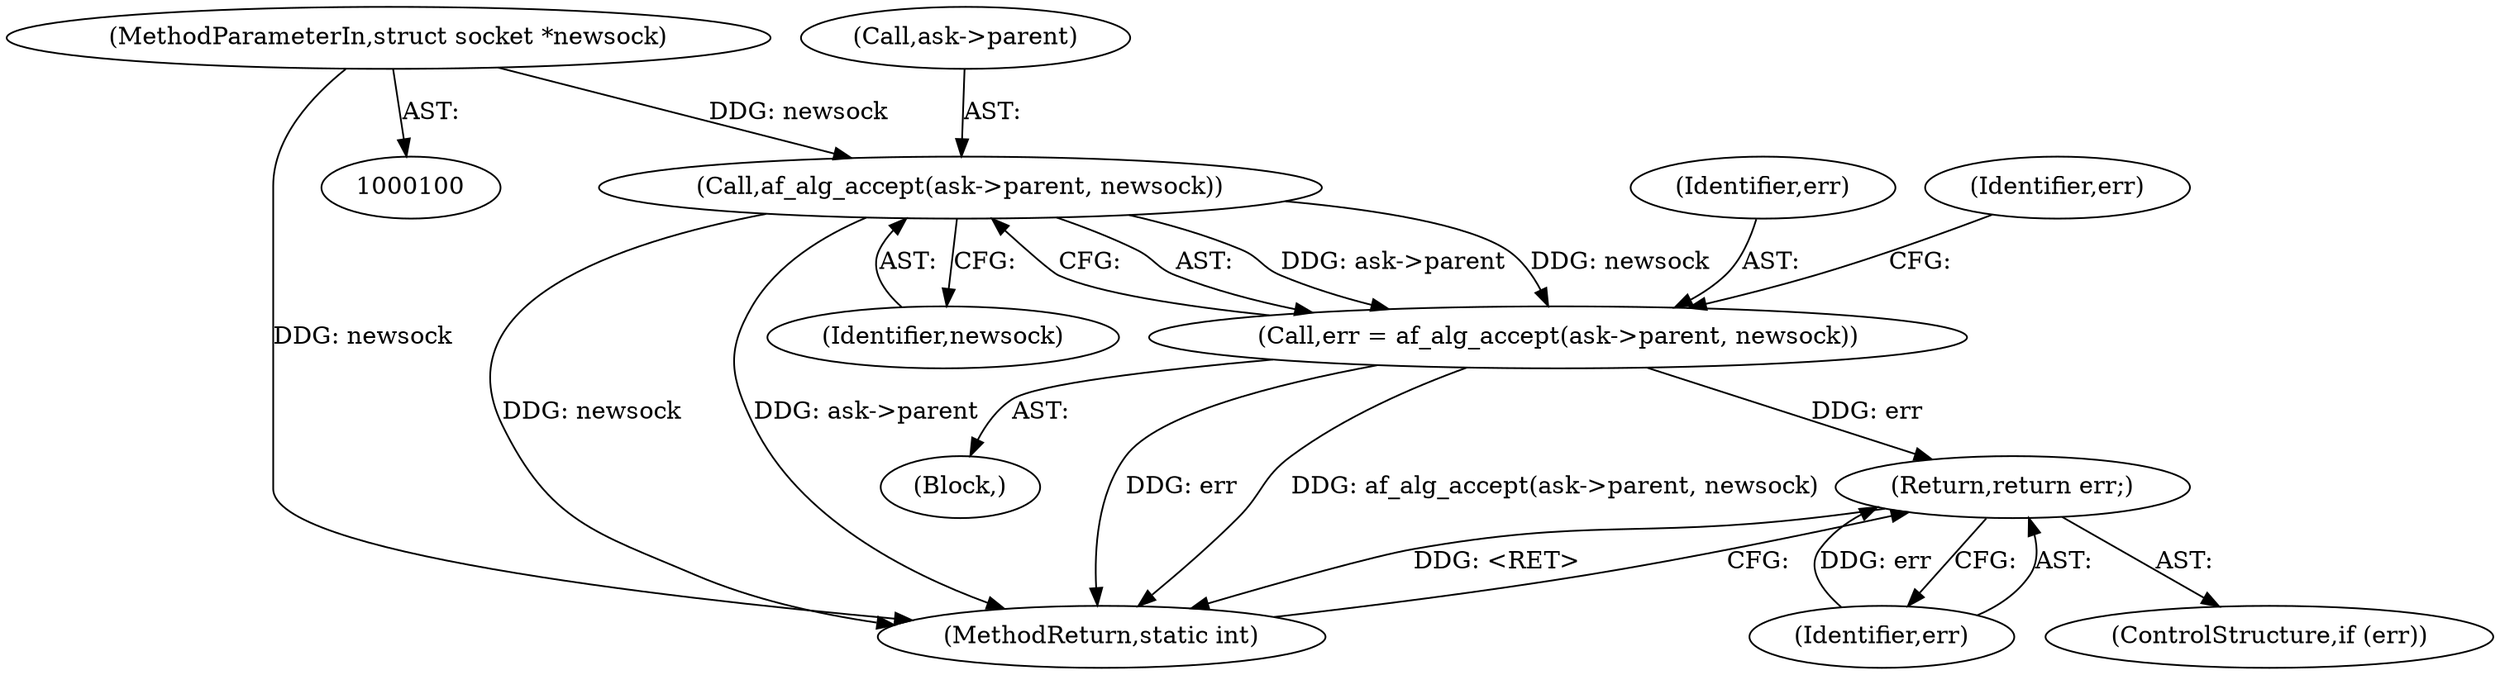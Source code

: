 digraph "0_linux_4afa5f9617927453ac04b24b584f6c718dfb4f45@pointer" {
"1000145" [label="(Call,af_alg_accept(ask->parent, newsock))"];
"1000102" [label="(MethodParameterIn,struct socket *newsock)"];
"1000143" [label="(Call,err = af_alg_accept(ask->parent, newsock))"];
"1000152" [label="(Return,return err;)"];
"1000152" [label="(Return,return err;)"];
"1000190" [label="(MethodReturn,static int)"];
"1000153" [label="(Identifier,err)"];
"1000146" [label="(Call,ask->parent)"];
"1000150" [label="(ControlStructure,if (err))"];
"1000145" [label="(Call,af_alg_accept(ask->parent, newsock))"];
"1000149" [label="(Identifier,newsock)"];
"1000151" [label="(Identifier,err)"];
"1000144" [label="(Identifier,err)"];
"1000104" [label="(Block,)"];
"1000143" [label="(Call,err = af_alg_accept(ask->parent, newsock))"];
"1000102" [label="(MethodParameterIn,struct socket *newsock)"];
"1000145" -> "1000143"  [label="AST: "];
"1000145" -> "1000149"  [label="CFG: "];
"1000146" -> "1000145"  [label="AST: "];
"1000149" -> "1000145"  [label="AST: "];
"1000143" -> "1000145"  [label="CFG: "];
"1000145" -> "1000190"  [label="DDG: newsock"];
"1000145" -> "1000190"  [label="DDG: ask->parent"];
"1000145" -> "1000143"  [label="DDG: ask->parent"];
"1000145" -> "1000143"  [label="DDG: newsock"];
"1000102" -> "1000145"  [label="DDG: newsock"];
"1000102" -> "1000100"  [label="AST: "];
"1000102" -> "1000190"  [label="DDG: newsock"];
"1000143" -> "1000104"  [label="AST: "];
"1000144" -> "1000143"  [label="AST: "];
"1000151" -> "1000143"  [label="CFG: "];
"1000143" -> "1000190"  [label="DDG: err"];
"1000143" -> "1000190"  [label="DDG: af_alg_accept(ask->parent, newsock)"];
"1000143" -> "1000152"  [label="DDG: err"];
"1000152" -> "1000150"  [label="AST: "];
"1000152" -> "1000153"  [label="CFG: "];
"1000153" -> "1000152"  [label="AST: "];
"1000190" -> "1000152"  [label="CFG: "];
"1000152" -> "1000190"  [label="DDG: <RET>"];
"1000153" -> "1000152"  [label="DDG: err"];
}
